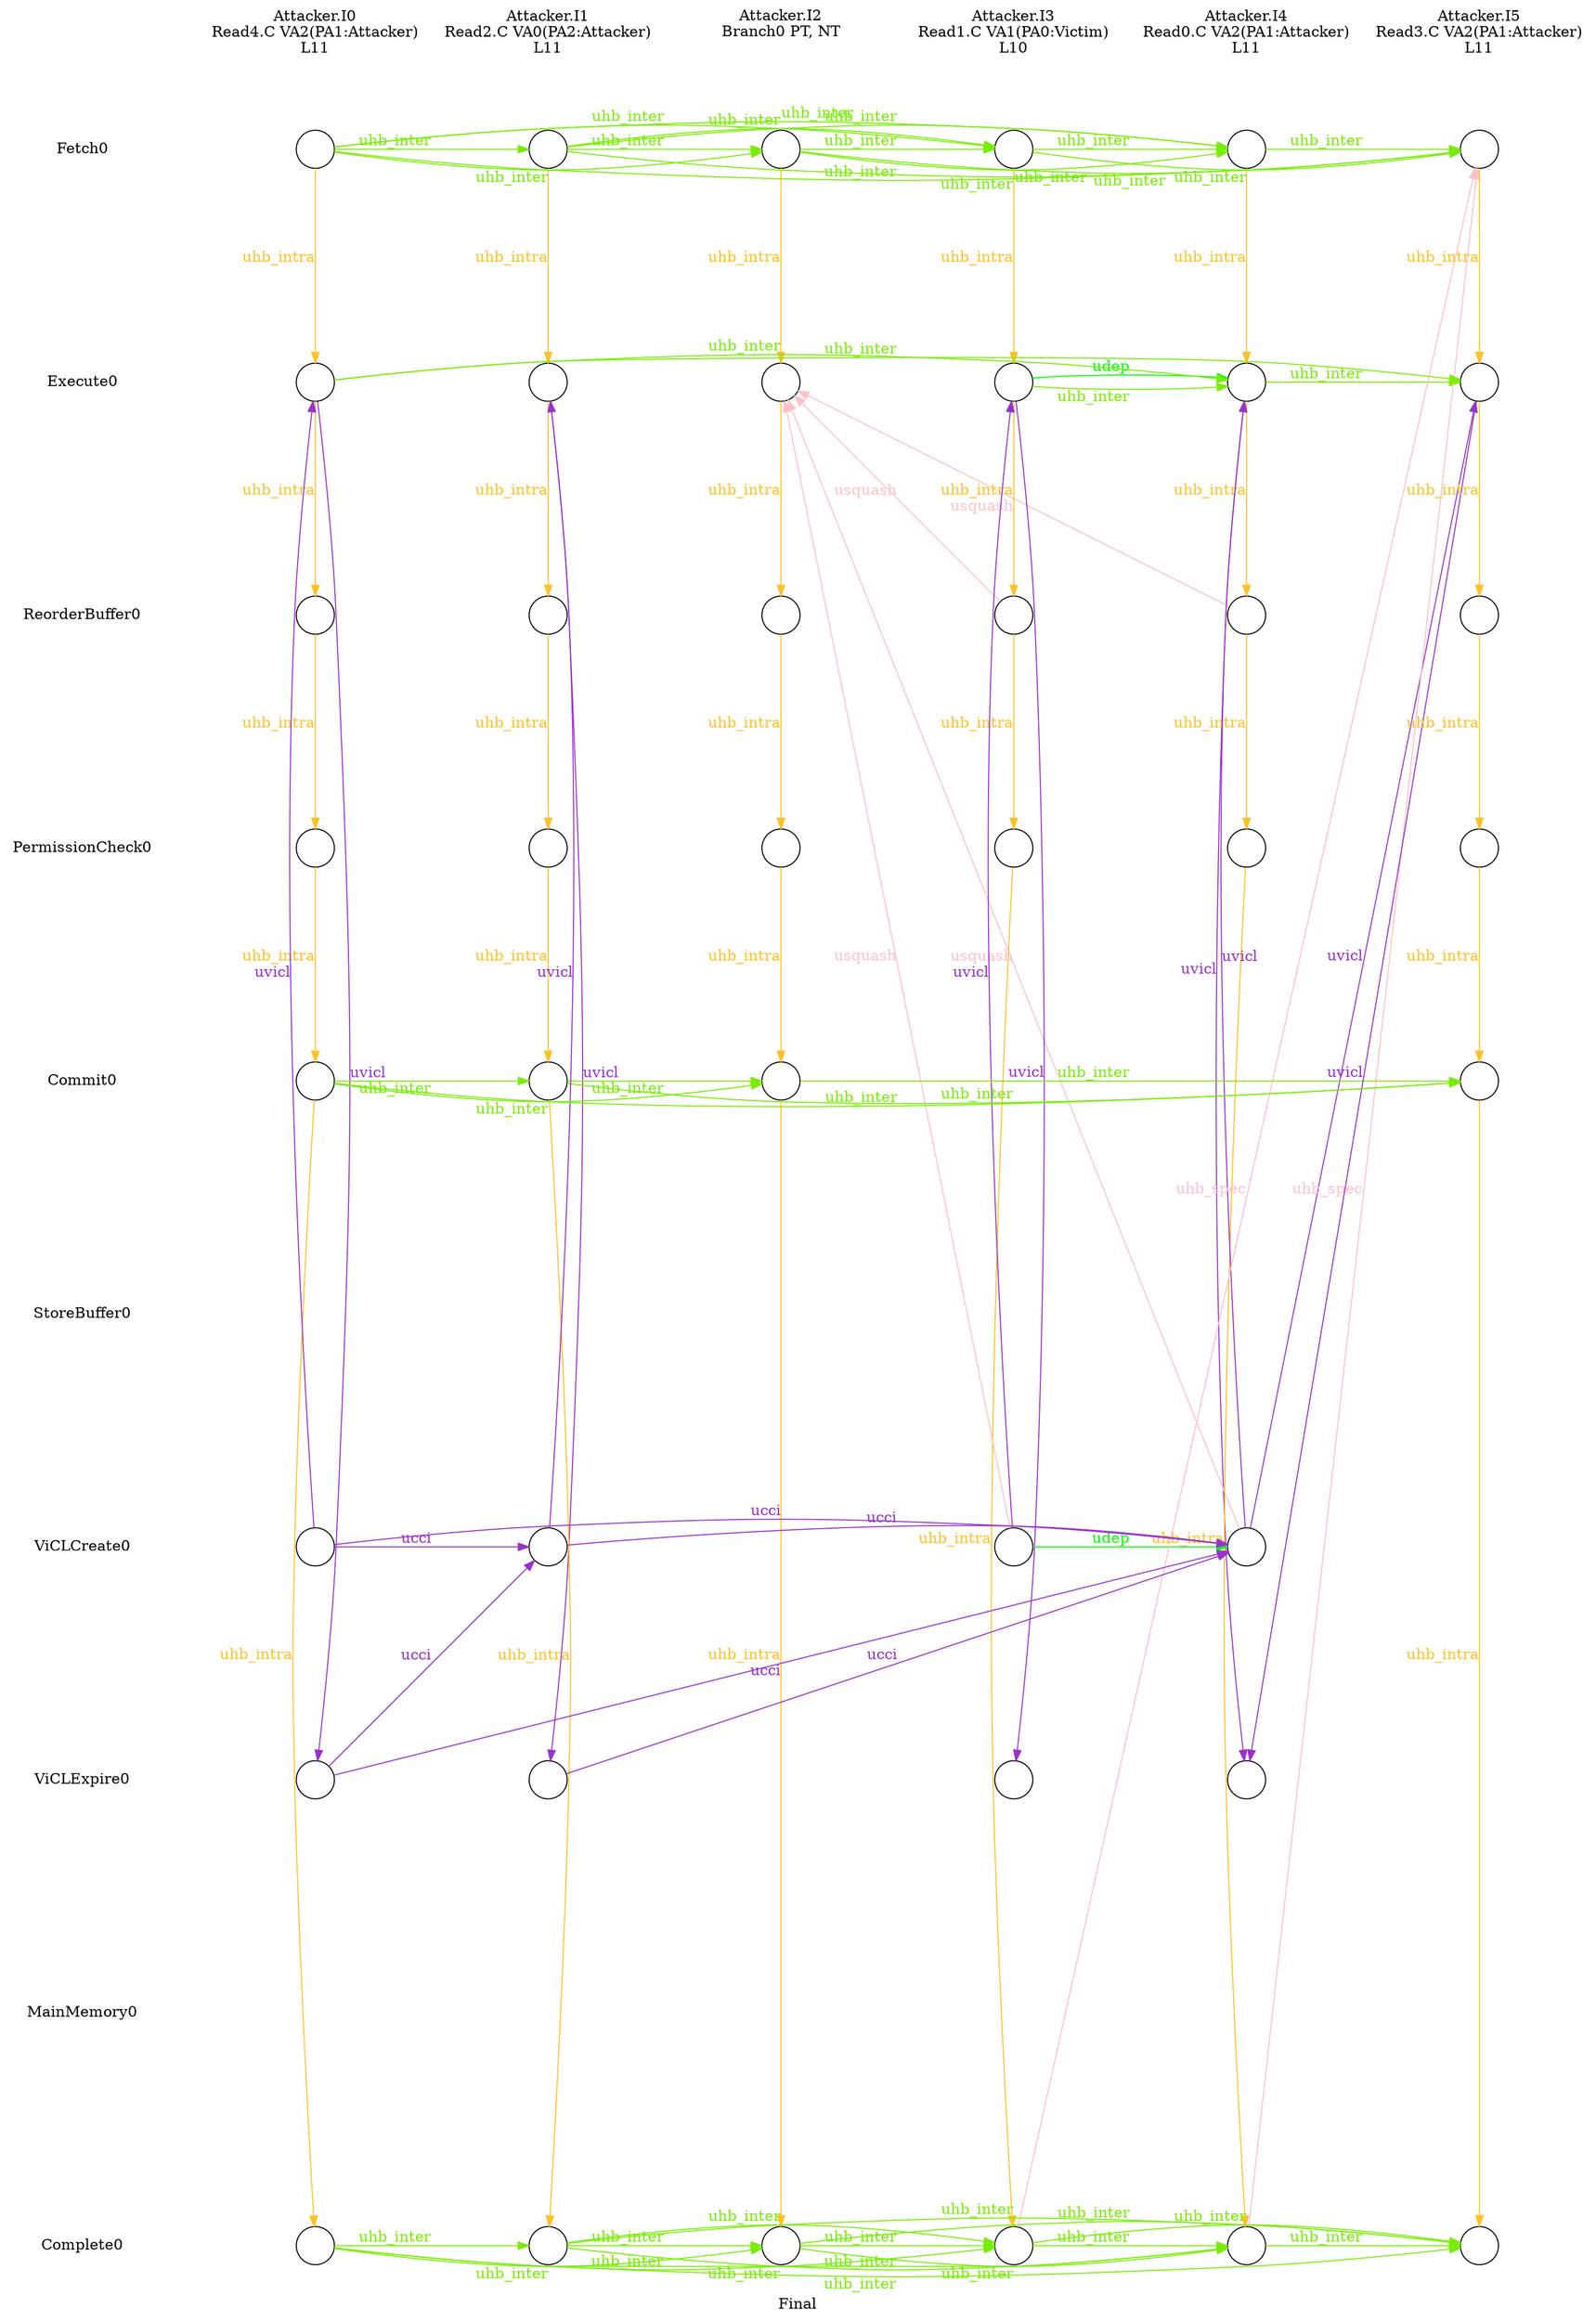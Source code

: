 digraph G {
	layout=neato;
	overlap=scale;
	splines=true;
	label="Final";
	n0_0_label [label="Attacker.I0\nRead4.C VA2(PA1:Attacker)\nL11\n";pos="1,0.5!";shape=none];
	n1_0_label [label="Attacker.I1\nRead2.C VA0(PA2:Attacker)\nL11\n";pos="2,0.5!";shape=none];
	n2_0_label [label="Attacker.I2\nBranch0 PT, NT\n\n";pos="3,0.5!";shape=none];
	n3_0_label [label="Attacker.I3\nRead1.C VA1(PA0:Victim)\nL10\n";pos="4,0.5!";shape=none];
	n4_0_label [label="Attacker.I4\nRead0.C VA2(PA1:Attacker)\nL11\n";pos="5,0.5!";shape=none];
	n5_0_label [label="Attacker.I5\nRead3.C VA2(PA1:Attacker)\nL11\n";pos="6,0.5!";shape=none];
	l0_6_label [label="ViCLCreate0";pos="0,-6!";shape=none];
	l0_3_label [label="PermissionCheck0";pos="0,-3!";shape=none];
	l0_4_label [label="Commit0";pos="0,-4!";shape=none];
	l0_5_label [label="StoreBuffer0";pos="0,-5!";shape=none];
	l0_8_label [label="MainMemory0";pos="0,-8!";shape=none];
	l0_2_label [label="ReorderBuffer0";pos="0,-2!";shape=none];
	l0_9_label [label="Complete0";pos="0,-9!";shape=none];
	l0_1_label [label="Execute0";pos="0,-1!";shape=none];
	l0_7_label [label="ViCLExpire0";pos="0,-7!";shape=none];
	l0_0_label [label="Fetch0";pos="0,-0!";shape=none];
	n4_0_0_0_Read0_at_0_0 [shape=circle;label="";pos="5,-0!";];
	n4_0_0_0_Read0_at_0_1 [shape=circle;label="";pos="5,-1!";];
	n4_0_0_0_Read0_at_0_2 [shape=circle;label="";pos="5,-2!";];
	n4_0_0_0_Read0_at_0_3 [shape=circle;label="";pos="5,-3!";];
	n4_0_0_0_Read0_at_0_6 [shape=circle;label="";pos="5,-6!";];
	n4_0_0_0_Read0_at_0_7 [shape=circle;label="";pos="5,-7!";];
	n4_0_0_0_Read0_at_0_9 [shape=circle;label="";pos="5,-9!";];
	n3_0_0_0_Read1_at_0_0 [shape=circle;label="";pos="4,-0!";];
	n3_0_0_0_Read1_at_0_1 [shape=circle;label="";pos="4,-1!";];
	n3_0_0_0_Read1_at_0_2 [shape=circle;label="";pos="4,-2!";];
	n3_0_0_0_Read1_at_0_3 [shape=circle;label="";pos="4,-3!";];
	n3_0_0_0_Read1_at_0_6 [shape=circle;label="";pos="4,-6!";];
	n3_0_0_0_Read1_at_0_7 [shape=circle;label="";pos="4,-7!";];
	n3_0_0_0_Read1_at_0_9 [shape=circle;label="";pos="4,-9!";];
	n2_0_0_0_Branch0_at_0_0 [shape=circle;label="";pos="3,-0!";];
	n2_0_0_0_Branch0_at_0_1 [shape=circle;label="";pos="3,-1!";];
	n2_0_0_0_Branch0_at_0_2 [shape=circle;label="";pos="3,-2!";];
	n2_0_0_0_Branch0_at_0_3 [shape=circle;label="";pos="3,-3!";];
	n2_0_0_0_Branch0_at_0_4 [shape=circle;label="";pos="3,-4!";];
	n2_0_0_0_Branch0_at_0_9 [shape=circle;label="";pos="3,-9!";];
	n1_0_0_0_Read2_at_0_0 [shape=circle;label="";pos="2,-0!";];
	n1_0_0_0_Read2_at_0_1 [shape=circle;label="";pos="2,-1!";];
	n1_0_0_0_Read2_at_0_2 [shape=circle;label="";pos="2,-2!";];
	n1_0_0_0_Read2_at_0_3 [shape=circle;label="";pos="2,-3!";];
	n1_0_0_0_Read2_at_0_4 [shape=circle;label="";pos="2,-4!";];
	n1_0_0_0_Read2_at_0_6 [shape=circle;label="";pos="2,-6!";];
	n1_0_0_0_Read2_at_0_7 [shape=circle;label="";pos="2,-7!";];
	n1_0_0_0_Read2_at_0_9 [shape=circle;label="";pos="2,-9!";];
	n5_0_0_0_Read3_at_0_0 [shape=circle;label="";pos="6,-0!";];
	n5_0_0_0_Read3_at_0_1 [shape=circle;label="";pos="6,-1!";];
	n5_0_0_0_Read3_at_0_2 [shape=circle;label="";pos="6,-2!";];
	n5_0_0_0_Read3_at_0_3 [shape=circle;label="";pos="6,-3!";];
	n5_0_0_0_Read3_at_0_4 [shape=circle;label="";pos="6,-4!";];
	n5_0_0_0_Read3_at_0_9 [shape=circle;label="";pos="6,-9!";];
	n0_0_0_0_Read4_at_0_0 [shape=circle;label="";pos="1,-0!";];
	n0_0_0_0_Read4_at_0_1 [shape=circle;label="";pos="1,-1!";];
	n0_0_0_0_Read4_at_0_2 [shape=circle;label="";pos="1,-2!";];
	n0_0_0_0_Read4_at_0_3 [shape=circle;label="";pos="1,-3!";];
	n0_0_0_0_Read4_at_0_4 [shape=circle;label="";pos="1,-4!";];
	n0_0_0_0_Read4_at_0_6 [shape=circle;label="";pos="1,-6!";];
	n0_0_0_0_Read4_at_0_7 [shape=circle;label="";pos="1,-7!";];
	n0_0_0_0_Read4_at_0_9 [shape=circle;label="";pos="1,-9!";];
	n4_0_0_0_Read0_at_0_2 -> n2_0_0_0_Branch0_at_0_1[label="usquash";constraint=false;color="pink";fontcolor="pink";];
	n4_0_0_0_Read0_at_0_6 -> n2_0_0_0_Branch0_at_0_1[label="usquash";constraint=false;color="pink";fontcolor="pink";];
	n3_0_0_0_Read1_at_0_2 -> n2_0_0_0_Branch0_at_0_1[label="usquash";constraint=false;color="pink";fontcolor="pink";];
	n3_0_0_0_Read1_at_0_6 -> n2_0_0_0_Branch0_at_0_1[label="usquash";constraint=false;color="pink";fontcolor="pink";];
	n3_0_0_0_Read1_at_0_1 -> n4_0_0_0_Read0_at_0_1[label="udep";constraint=false;color="green";fontcolor="green";];
	n3_0_0_0_Read1_at_0_6 -> n4_0_0_0_Read0_at_0_6[label="udep";constraint=false;color="green";fontcolor="green";];
	n4_0_0_0_Read0_at_0_9 -> n5_0_0_0_Read3_at_0_0[label="uhb_spec";constraint=false;color="pink";fontcolor="pink";];
	n3_0_0_0_Read1_at_0_9 -> n5_0_0_0_Read3_at_0_0[label="uhb_spec";constraint=false;color="pink";fontcolor="pink";];
	n4_0_0_0_Read0_at_0_0 -> n4_0_0_0_Read0_at_0_1[label="uhb_intra";constraint=false;color="goldenrod1";fontcolor="goldenrod1";];
	n4_0_0_0_Read0_at_0_1 -> n4_0_0_0_Read0_at_0_2[label="uhb_intra";constraint=false;color="goldenrod1";fontcolor="goldenrod1";];
	n4_0_0_0_Read0_at_0_2 -> n4_0_0_0_Read0_at_0_3[label="uhb_intra";constraint=false;color="goldenrod1";fontcolor="goldenrod1";];
	n4_0_0_0_Read0_at_0_3 -> n4_0_0_0_Read0_at_0_9[label="uhb_intra";constraint=false;color="goldenrod1";fontcolor="goldenrod1";];
	n3_0_0_0_Read1_at_0_0 -> n3_0_0_0_Read1_at_0_1[label="uhb_intra";constraint=false;color="goldenrod1";fontcolor="goldenrod1";];
	n3_0_0_0_Read1_at_0_1 -> n3_0_0_0_Read1_at_0_2[label="uhb_intra";constraint=false;color="goldenrod1";fontcolor="goldenrod1";];
	n3_0_0_0_Read1_at_0_2 -> n3_0_0_0_Read1_at_0_3[label="uhb_intra";constraint=false;color="goldenrod1";fontcolor="goldenrod1";];
	n3_0_0_0_Read1_at_0_3 -> n3_0_0_0_Read1_at_0_9[label="uhb_intra";constraint=false;color="goldenrod1";fontcolor="goldenrod1";];
	n2_0_0_0_Branch0_at_0_0 -> n2_0_0_0_Branch0_at_0_1[label="uhb_intra";constraint=false;color="goldenrod1";fontcolor="goldenrod1";];
	n2_0_0_0_Branch0_at_0_1 -> n2_0_0_0_Branch0_at_0_2[label="uhb_intra";constraint=false;color="goldenrod1";fontcolor="goldenrod1";];
	n2_0_0_0_Branch0_at_0_2 -> n2_0_0_0_Branch0_at_0_3[label="uhb_intra";constraint=false;color="goldenrod1";fontcolor="goldenrod1";];
	n2_0_0_0_Branch0_at_0_3 -> n2_0_0_0_Branch0_at_0_4[label="uhb_intra";constraint=false;color="goldenrod1";fontcolor="goldenrod1";];
	n2_0_0_0_Branch0_at_0_4 -> n2_0_0_0_Branch0_at_0_9[label="uhb_intra";constraint=false;color="goldenrod1";fontcolor="goldenrod1";];
	n1_0_0_0_Read2_at_0_0 -> n1_0_0_0_Read2_at_0_1[label="uhb_intra";constraint=false;color="goldenrod1";fontcolor="goldenrod1";];
	n1_0_0_0_Read2_at_0_1 -> n1_0_0_0_Read2_at_0_2[label="uhb_intra";constraint=false;color="goldenrod1";fontcolor="goldenrod1";];
	n1_0_0_0_Read2_at_0_2 -> n1_0_0_0_Read2_at_0_3[label="uhb_intra";constraint=false;color="goldenrod1";fontcolor="goldenrod1";];
	n1_0_0_0_Read2_at_0_3 -> n1_0_0_0_Read2_at_0_4[label="uhb_intra";constraint=false;color="goldenrod1";fontcolor="goldenrod1";];
	n1_0_0_0_Read2_at_0_4 -> n1_0_0_0_Read2_at_0_9[label="uhb_intra";constraint=false;color="goldenrod1";fontcolor="goldenrod1";];
	n5_0_0_0_Read3_at_0_0 -> n5_0_0_0_Read3_at_0_1[label="uhb_intra";constraint=false;color="goldenrod1";fontcolor="goldenrod1";];
	n5_0_0_0_Read3_at_0_1 -> n5_0_0_0_Read3_at_0_2[label="uhb_intra";constraint=false;color="goldenrod1";fontcolor="goldenrod1";];
	n5_0_0_0_Read3_at_0_2 -> n5_0_0_0_Read3_at_0_3[label="uhb_intra";constraint=false;color="goldenrod1";fontcolor="goldenrod1";];
	n5_0_0_0_Read3_at_0_3 -> n5_0_0_0_Read3_at_0_4[label="uhb_intra";constraint=false;color="goldenrod1";fontcolor="goldenrod1";];
	n5_0_0_0_Read3_at_0_4 -> n5_0_0_0_Read3_at_0_9[label="uhb_intra";constraint=false;color="goldenrod1";fontcolor="goldenrod1";];
	n0_0_0_0_Read4_at_0_0 -> n0_0_0_0_Read4_at_0_1[label="uhb_intra";constraint=false;color="goldenrod1";fontcolor="goldenrod1";];
	n0_0_0_0_Read4_at_0_1 -> n0_0_0_0_Read4_at_0_2[label="uhb_intra";constraint=false;color="goldenrod1";fontcolor="goldenrod1";];
	n0_0_0_0_Read4_at_0_2 -> n0_0_0_0_Read4_at_0_3[label="uhb_intra";constraint=false;color="goldenrod1";fontcolor="goldenrod1";];
	n0_0_0_0_Read4_at_0_3 -> n0_0_0_0_Read4_at_0_4[label="uhb_intra";constraint=false;color="goldenrod1";fontcolor="goldenrod1";];
	n0_0_0_0_Read4_at_0_4 -> n0_0_0_0_Read4_at_0_9[label="uhb_intra";constraint=false;color="goldenrod1";fontcolor="goldenrod1";];
	n1_0_0_0_Read2_at_0_6 -> n4_0_0_0_Read0_at_0_6[label="ucci";constraint=false;color="darkorchid";fontcolor="darkorchid";];
	n1_0_0_0_Read2_at_0_7 -> n4_0_0_0_Read0_at_0_6[label="ucci";constraint=false;color="darkorchid";fontcolor="darkorchid";];
	n0_0_0_0_Read4_at_0_6 -> n4_0_0_0_Read0_at_0_6[label="ucci";constraint=false;color="darkorchid";fontcolor="darkorchid";];
	n0_0_0_0_Read4_at_0_6 -> n1_0_0_0_Read2_at_0_6[label="ucci";constraint=false;color="darkorchid";fontcolor="darkorchid";];
	n0_0_0_0_Read4_at_0_7 -> n4_0_0_0_Read0_at_0_6[label="ucci";constraint=false;color="darkorchid";fontcolor="darkorchid";];
	n0_0_0_0_Read4_at_0_7 -> n1_0_0_0_Read2_at_0_6[label="ucci";constraint=false;color="darkorchid";fontcolor="darkorchid";];
	n4_0_0_0_Read0_at_0_0 -> n5_0_0_0_Read3_at_0_0[label="uhb_inter";constraint=false;color="chartreuse2";fontcolor="chartreuse2";];
	n4_0_0_0_Read0_at_0_1 -> n5_0_0_0_Read3_at_0_1[label="uhb_inter";constraint=false;color="chartreuse2";fontcolor="chartreuse2";];
	n4_0_0_0_Read0_at_0_9 -> n5_0_0_0_Read3_at_0_9[label="uhb_inter";constraint=false;color="chartreuse2";fontcolor="chartreuse2";];
	n3_0_0_0_Read1_at_0_0 -> n4_0_0_0_Read0_at_0_0[label="uhb_inter";constraint=false;color="chartreuse2";fontcolor="chartreuse2";];
	n3_0_0_0_Read1_at_0_0 -> n5_0_0_0_Read3_at_0_0[label="uhb_inter";constraint=false;color="chartreuse2";fontcolor="chartreuse2";];
	n3_0_0_0_Read1_at_0_1 -> n4_0_0_0_Read0_at_0_1[label="uhb_inter";constraint=false;color="chartreuse2";fontcolor="chartreuse2";];
	n3_0_0_0_Read1_at_0_9 -> n4_0_0_0_Read0_at_0_9[label="uhb_inter";constraint=false;color="chartreuse2";fontcolor="chartreuse2";];
	n3_0_0_0_Read1_at_0_9 -> n5_0_0_0_Read3_at_0_9[label="uhb_inter";constraint=false;color="chartreuse2";fontcolor="chartreuse2";];
	n2_0_0_0_Branch0_at_0_0 -> n4_0_0_0_Read0_at_0_0[label="uhb_inter";constraint=false;color="chartreuse2";fontcolor="chartreuse2";];
	n2_0_0_0_Branch0_at_0_0 -> n3_0_0_0_Read1_at_0_0[label="uhb_inter";constraint=false;color="chartreuse2";fontcolor="chartreuse2";];
	n2_0_0_0_Branch0_at_0_0 -> n5_0_0_0_Read3_at_0_0[label="uhb_inter";constraint=false;color="chartreuse2";fontcolor="chartreuse2";];
	n2_0_0_0_Branch0_at_0_4 -> n5_0_0_0_Read3_at_0_4[label="uhb_inter";constraint=false;color="chartreuse2";fontcolor="chartreuse2";];
	n2_0_0_0_Branch0_at_0_9 -> n4_0_0_0_Read0_at_0_9[label="uhb_inter";constraint=false;color="chartreuse2";fontcolor="chartreuse2";];
	n2_0_0_0_Branch0_at_0_9 -> n3_0_0_0_Read1_at_0_9[label="uhb_inter";constraint=false;color="chartreuse2";fontcolor="chartreuse2";];
	n2_0_0_0_Branch0_at_0_9 -> n5_0_0_0_Read3_at_0_9[label="uhb_inter";constraint=false;color="chartreuse2";fontcolor="chartreuse2";];
	n1_0_0_0_Read2_at_0_0 -> n4_0_0_0_Read0_at_0_0[label="uhb_inter";constraint=false;color="chartreuse2";fontcolor="chartreuse2";];
	n1_0_0_0_Read2_at_0_0 -> n3_0_0_0_Read1_at_0_0[label="uhb_inter";constraint=false;color="chartreuse2";fontcolor="chartreuse2";];
	n1_0_0_0_Read2_at_0_0 -> n2_0_0_0_Branch0_at_0_0[label="uhb_inter";constraint=false;color="chartreuse2";fontcolor="chartreuse2";];
	n1_0_0_0_Read2_at_0_0 -> n5_0_0_0_Read3_at_0_0[label="uhb_inter";constraint=false;color="chartreuse2";fontcolor="chartreuse2";];
	n1_0_0_0_Read2_at_0_4 -> n2_0_0_0_Branch0_at_0_4[label="uhb_inter";constraint=false;color="chartreuse2";fontcolor="chartreuse2";];
	n1_0_0_0_Read2_at_0_4 -> n5_0_0_0_Read3_at_0_4[label="uhb_inter";constraint=false;color="chartreuse2";fontcolor="chartreuse2";];
	n1_0_0_0_Read2_at_0_9 -> n4_0_0_0_Read0_at_0_9[label="uhb_inter";constraint=false;color="chartreuse2";fontcolor="chartreuse2";];
	n1_0_0_0_Read2_at_0_9 -> n3_0_0_0_Read1_at_0_9[label="uhb_inter";constraint=false;color="chartreuse2";fontcolor="chartreuse2";];
	n1_0_0_0_Read2_at_0_9 -> n2_0_0_0_Branch0_at_0_9[label="uhb_inter";constraint=false;color="chartreuse2";fontcolor="chartreuse2";];
	n1_0_0_0_Read2_at_0_9 -> n5_0_0_0_Read3_at_0_9[label="uhb_inter";constraint=false;color="chartreuse2";fontcolor="chartreuse2";];
	n0_0_0_0_Read4_at_0_0 -> n4_0_0_0_Read0_at_0_0[label="uhb_inter";constraint=false;color="chartreuse2";fontcolor="chartreuse2";];
	n0_0_0_0_Read4_at_0_0 -> n3_0_0_0_Read1_at_0_0[label="uhb_inter";constraint=false;color="chartreuse2";fontcolor="chartreuse2";];
	n0_0_0_0_Read4_at_0_0 -> n2_0_0_0_Branch0_at_0_0[label="uhb_inter";constraint=false;color="chartreuse2";fontcolor="chartreuse2";];
	n0_0_0_0_Read4_at_0_0 -> n1_0_0_0_Read2_at_0_0[label="uhb_inter";constraint=false;color="chartreuse2";fontcolor="chartreuse2";];
	n0_0_0_0_Read4_at_0_0 -> n5_0_0_0_Read3_at_0_0[label="uhb_inter";constraint=false;color="chartreuse2";fontcolor="chartreuse2";];
	n0_0_0_0_Read4_at_0_1 -> n4_0_0_0_Read0_at_0_1[label="uhb_inter";constraint=false;color="chartreuse2";fontcolor="chartreuse2";];
	n0_0_0_0_Read4_at_0_1 -> n5_0_0_0_Read3_at_0_1[label="uhb_inter";constraint=false;color="chartreuse2";fontcolor="chartreuse2";];
	n0_0_0_0_Read4_at_0_4 -> n2_0_0_0_Branch0_at_0_4[label="uhb_inter";constraint=false;color="chartreuse2";fontcolor="chartreuse2";];
	n0_0_0_0_Read4_at_0_4 -> n1_0_0_0_Read2_at_0_4[label="uhb_inter";constraint=false;color="chartreuse2";fontcolor="chartreuse2";];
	n0_0_0_0_Read4_at_0_4 -> n5_0_0_0_Read3_at_0_4[label="uhb_inter";constraint=false;color="chartreuse2";fontcolor="chartreuse2";];
	n0_0_0_0_Read4_at_0_9 -> n4_0_0_0_Read0_at_0_9[label="uhb_inter";constraint=false;color="chartreuse2";fontcolor="chartreuse2";];
	n0_0_0_0_Read4_at_0_9 -> n3_0_0_0_Read1_at_0_9[label="uhb_inter";constraint=false;color="chartreuse2";fontcolor="chartreuse2";];
	n0_0_0_0_Read4_at_0_9 -> n2_0_0_0_Branch0_at_0_9[label="uhb_inter";constraint=false;color="chartreuse2";fontcolor="chartreuse2";];
	n0_0_0_0_Read4_at_0_9 -> n1_0_0_0_Read2_at_0_9[label="uhb_inter";constraint=false;color="chartreuse2";fontcolor="chartreuse2";];
	n0_0_0_0_Read4_at_0_9 -> n5_0_0_0_Read3_at_0_9[label="uhb_inter";constraint=false;color="chartreuse2";fontcolor="chartreuse2";];
	n4_0_0_0_Read0_at_0_1 -> n4_0_0_0_Read0_at_0_7[label="uvicl";constraint=false;color="darkorchid";fontcolor="darkorchid";];
	n4_0_0_0_Read0_at_0_6 -> n4_0_0_0_Read0_at_0_1[label="uvicl";constraint=false;color="darkorchid";fontcolor="darkorchid";];
	n4_0_0_0_Read0_at_0_6 -> n5_0_0_0_Read3_at_0_1[label="uvicl";constraint=false;color="darkorchid";fontcolor="darkorchid";];
	n3_0_0_0_Read1_at_0_1 -> n3_0_0_0_Read1_at_0_7[label="uvicl";constraint=false;color="darkorchid";fontcolor="darkorchid";];
	n3_0_0_0_Read1_at_0_6 -> n3_0_0_0_Read1_at_0_1[label="uvicl";constraint=false;color="darkorchid";fontcolor="darkorchid";];
	n1_0_0_0_Read2_at_0_1 -> n1_0_0_0_Read2_at_0_7[label="uvicl";constraint=false;color="darkorchid";fontcolor="darkorchid";];
	n1_0_0_0_Read2_at_0_6 -> n1_0_0_0_Read2_at_0_1[label="uvicl";constraint=false;color="darkorchid";fontcolor="darkorchid";];
	n5_0_0_0_Read3_at_0_1 -> n4_0_0_0_Read0_at_0_7[label="uvicl";constraint=false;color="darkorchid";fontcolor="darkorchid";];
	n0_0_0_0_Read4_at_0_1 -> n0_0_0_0_Read4_at_0_7[label="uvicl";constraint=false;color="darkorchid";fontcolor="darkorchid";];
	n0_0_0_0_Read4_at_0_6 -> n0_0_0_0_Read4_at_0_1[label="uvicl";constraint=false;color="darkorchid";fontcolor="darkorchid";];
}
